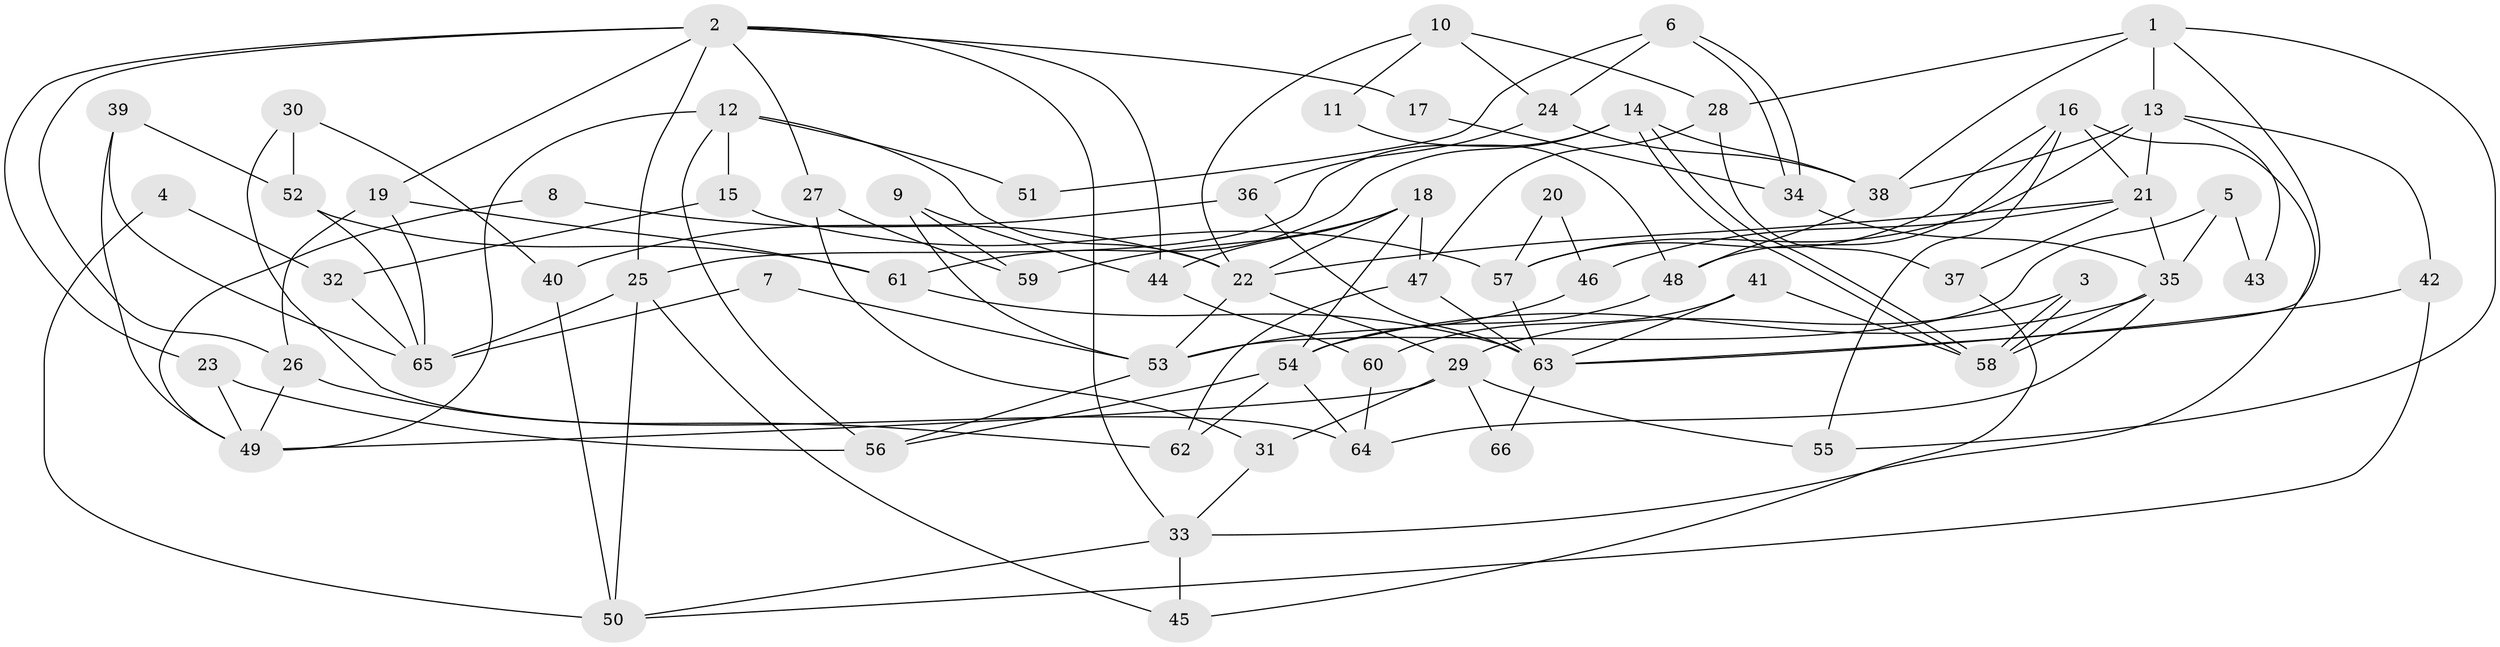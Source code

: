 // Generated by graph-tools (version 1.1) at 2025/15/03/09/25 04:15:17]
// undirected, 66 vertices, 132 edges
graph export_dot {
graph [start="1"]
  node [color=gray90,style=filled];
  1;
  2;
  3;
  4;
  5;
  6;
  7;
  8;
  9;
  10;
  11;
  12;
  13;
  14;
  15;
  16;
  17;
  18;
  19;
  20;
  21;
  22;
  23;
  24;
  25;
  26;
  27;
  28;
  29;
  30;
  31;
  32;
  33;
  34;
  35;
  36;
  37;
  38;
  39;
  40;
  41;
  42;
  43;
  44;
  45;
  46;
  47;
  48;
  49;
  50;
  51;
  52;
  53;
  54;
  55;
  56;
  57;
  58;
  59;
  60;
  61;
  62;
  63;
  64;
  65;
  66;
  1 -- 55;
  1 -- 13;
  1 -- 28;
  1 -- 38;
  1 -- 63;
  2 -- 26;
  2 -- 33;
  2 -- 17;
  2 -- 19;
  2 -- 23;
  2 -- 25;
  2 -- 27;
  2 -- 44;
  3 -- 58;
  3 -- 58;
  3 -- 29;
  4 -- 32;
  4 -- 50;
  5 -- 35;
  5 -- 53;
  5 -- 43;
  6 -- 24;
  6 -- 34;
  6 -- 34;
  6 -- 51;
  7 -- 65;
  7 -- 53;
  8 -- 49;
  8 -- 22;
  9 -- 44;
  9 -- 53;
  9 -- 59;
  10 -- 28;
  10 -- 22;
  10 -- 11;
  10 -- 24;
  11 -- 48;
  12 -- 56;
  12 -- 49;
  12 -- 15;
  12 -- 22;
  12 -- 51;
  13 -- 42;
  13 -- 38;
  13 -- 21;
  13 -- 43;
  13 -- 57;
  14 -- 38;
  14 -- 58;
  14 -- 58;
  14 -- 25;
  14 -- 61;
  15 -- 57;
  15 -- 32;
  16 -- 57;
  16 -- 33;
  16 -- 21;
  16 -- 48;
  16 -- 55;
  17 -- 34;
  18 -- 54;
  18 -- 22;
  18 -- 44;
  18 -- 47;
  18 -- 59;
  19 -- 65;
  19 -- 26;
  19 -- 61;
  20 -- 46;
  20 -- 57;
  21 -- 22;
  21 -- 35;
  21 -- 37;
  21 -- 46;
  22 -- 29;
  22 -- 53;
  23 -- 49;
  23 -- 56;
  24 -- 38;
  24 -- 36;
  25 -- 45;
  25 -- 50;
  25 -- 65;
  26 -- 62;
  26 -- 49;
  27 -- 59;
  27 -- 31;
  28 -- 47;
  28 -- 37;
  29 -- 49;
  29 -- 31;
  29 -- 55;
  29 -- 66;
  30 -- 40;
  30 -- 64;
  30 -- 52;
  31 -- 33;
  32 -- 65;
  33 -- 45;
  33 -- 50;
  34 -- 35;
  35 -- 58;
  35 -- 54;
  35 -- 64;
  36 -- 63;
  36 -- 40;
  37 -- 45;
  38 -- 48;
  39 -- 65;
  39 -- 52;
  39 -- 49;
  40 -- 50;
  41 -- 58;
  41 -- 63;
  41 -- 60;
  42 -- 50;
  42 -- 63;
  44 -- 60;
  46 -- 53;
  47 -- 63;
  47 -- 62;
  48 -- 54;
  52 -- 61;
  52 -- 65;
  53 -- 56;
  54 -- 64;
  54 -- 56;
  54 -- 62;
  57 -- 63;
  60 -- 64;
  61 -- 63;
  63 -- 66;
}
